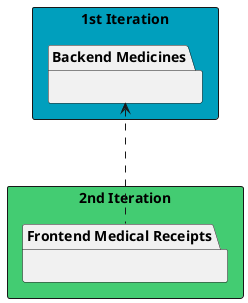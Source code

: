 @startuml

rectangle "1st Iteration" #009FBD {
    package "Backend Medicines" as BM {
    }
}

rectangle "2nd Iteration" #43CC72 {
    package "Frontend Medical Receipts" as BR {
    }
}

BM <... BR

@enduml